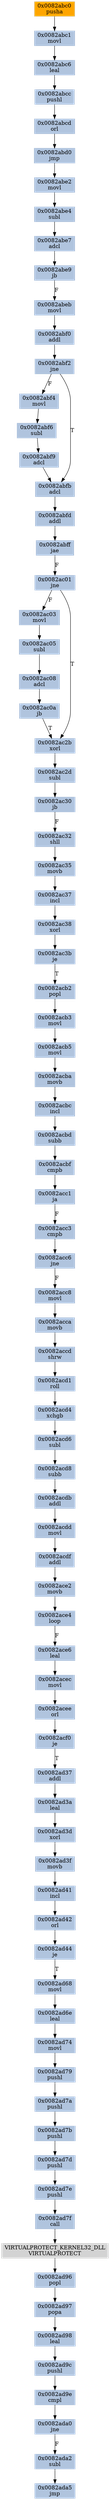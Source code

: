 strict digraph G {
	graph [bgcolor=transparent,
		name=G
	];
	node [color=lightsteelblue,
		fillcolor=lightsteelblue,
		shape=rectangle,
		style=filled
	];
	"0x0082ad74"	[label="0x0082ad74
movl"];
	"0x0082ad79"	[label="0x0082ad79
pushl"];
	"0x0082ad74" -> "0x0082ad79"	[color="#000000"];
	"0x0082ad3d"	[label="0x0082ad3d
xorl"];
	"0x0082ad3f"	[label="0x0082ad3f
movb"];
	"0x0082ad3d" -> "0x0082ad3f"	[color="#000000"];
	"0x0082ad97"	[label="0x0082ad97
popa"];
	"0x0082ad98"	[label="0x0082ad98
leal"];
	"0x0082ad97" -> "0x0082ad98"	[color="#000000"];
	"0x0082acdd"	[label="0x0082acdd
movl"];
	"0x0082acdf"	[label="0x0082acdf
addl"];
	"0x0082acdd" -> "0x0082acdf"	[color="#000000"];
	"0x0082acbc"	[label="0x0082acbc
incl"];
	"0x0082acbd"	[label="0x0082acbd
subb"];
	"0x0082acbc" -> "0x0082acbd"	[color="#000000"];
	"0x0082ad7d"	[label="0x0082ad7d
pushl"];
	"0x0082ad7e"	[label="0x0082ad7e
pushl"];
	"0x0082ad7d" -> "0x0082ad7e"	[color="#000000"];
	"0x0082acca"	[label="0x0082acca
movb"];
	"0x0082accd"	[label="0x0082accd
shrw"];
	"0x0082acca" -> "0x0082accd"	[color="#000000"];
	"0x0082ada0"	[label="0x0082ada0
jne"];
	"0x0082ada2"	[label="0x0082ada2
subl"];
	"0x0082ada0" -> "0x0082ada2"	[color="#000000",
		label=F];
	"0x0082ad6e"	[label="0x0082ad6e
leal"];
	"0x0082ad6e" -> "0x0082ad74"	[color="#000000"];
	"0x0082acec"	[label="0x0082acec
movl"];
	"0x0082acee"	[label="0x0082acee
orl"];
	"0x0082acec" -> "0x0082acee"	[color="#000000"];
	"0x0082acc6"	[label="0x0082acc6
jne"];
	"0x0082acc8"	[label="0x0082acc8
movl"];
	"0x0082acc6" -> "0x0082acc8"	[color="#000000",
		label=F];
	"0x0082ac38"	[label="0x0082ac38
xorl"];
	"0x0082ac3b"	[label="0x0082ac3b
je"];
	"0x0082ac38" -> "0x0082ac3b"	[color="#000000"];
	VIRTUALPROTECT_KERNEL32_DLL	[color=lightgrey,
		fillcolor=lightgrey,
		label="VIRTUALPROTECT_KERNEL32_DLL
VIRTUALPROTECT"];
	"0x0082ad96"	[label="0x0082ad96
popl"];
	VIRTUALPROTECT_KERNEL32_DLL -> "0x0082ad96"	[color="#000000"];
	"0x0082acba"	[label="0x0082acba
movb"];
	"0x0082acba" -> "0x0082acbc"	[color="#000000"];
	"0x0082acd1"	[label="0x0082acd1
roll"];
	"0x0082accd" -> "0x0082acd1"	[color="#000000"];
	"0x0082acc3"	[label="0x0082acc3
cmpb"];
	"0x0082acc3" -> "0x0082acc6"	[color="#000000"];
	"0x0082abe9"	[label="0x0082abe9
jb"];
	"0x0082abeb"	[label="0x0082abeb
movl"];
	"0x0082abe9" -> "0x0082abeb"	[color="#000000",
		label=F];
	"0x0082acbf"	[label="0x0082acbf
cmpb"];
	"0x0082acbd" -> "0x0082acbf"	[color="#000000"];
	"0x0082ace4"	[label="0x0082ace4
loop"];
	"0x0082ace6"	[label="0x0082ace6
leal"];
	"0x0082ace4" -> "0x0082ace6"	[color="#000000",
		label=F];
	"0x0082abf2"	[label="0x0082abf2
jne"];
	"0x0082abf4"	[label="0x0082abf4
movl"];
	"0x0082abf2" -> "0x0082abf4"	[color="#000000",
		label=F];
	"0x0082abfb"	[label="0x0082abfb
adcl"];
	"0x0082abf2" -> "0x0082abfb"	[color="#000000",
		label=T];
	"0x0082acb3"	[label="0x0082acb3
movl"];
	"0x0082acb5"	[label="0x0082acb5
movl"];
	"0x0082acb3" -> "0x0082acb5"	[color="#000000"];
	"0x0082acc1"	[label="0x0082acc1
ja"];
	"0x0082acc1" -> "0x0082acc3"	[color="#000000",
		label=F];
	"0x0082abcc"	[label="0x0082abcc
pushl"];
	"0x0082abcd"	[label="0x0082abcd
orl"];
	"0x0082abcc" -> "0x0082abcd"	[color="#000000"];
	"0x0082abf0"	[label="0x0082abf0
addl"];
	"0x0082abeb" -> "0x0082abf0"	[color="#000000"];
	"0x0082acf0"	[label="0x0082acf0
je"];
	"0x0082ad37"	[label="0x0082ad37
addl"];
	"0x0082acf0" -> "0x0082ad37"	[color="#000000",
		label=T];
	"0x0082abe2"	[label="0x0082abe2
movl"];
	"0x0082abe4"	[label="0x0082abe4
subl"];
	"0x0082abe2" -> "0x0082abe4"	[color="#000000"];
	"0x0082ad7b"	[label="0x0082ad7b
pushl"];
	"0x0082ad7b" -> "0x0082ad7d"	[color="#000000"];
	"0x0082acdb"	[label="0x0082acdb
addl"];
	"0x0082acdb" -> "0x0082acdd"	[color="#000000"];
	"0x0082ad96" -> "0x0082ad97"	[color="#000000"];
	"0x0082ad9c"	[label="0x0082ad9c
pushl"];
	"0x0082ad98" -> "0x0082ad9c"	[color="#000000"];
	"0x0082ac32"	[label="0x0082ac32
shll"];
	"0x0082ac35"	[label="0x0082ac35
movb"];
	"0x0082ac32" -> "0x0082ac35"	[color="#000000"];
	"0x0082ad41"	[label="0x0082ad41
incl"];
	"0x0082ad42"	[label="0x0082ad42
orl"];
	"0x0082ad41" -> "0x0082ad42"	[color="#000000"];
	"0x0082abf6"	[label="0x0082abf6
subl"];
	"0x0082abf4" -> "0x0082abf6"	[color="#000000"];
	"0x0082abf0" -> "0x0082abf2"	[color="#000000"];
	"0x0082ad7f"	[label="0x0082ad7f
call"];
	"0x0082ad7e" -> "0x0082ad7f"	[color="#000000"];
	"0x0082ad3a"	[label="0x0082ad3a
leal"];
	"0x0082ad37" -> "0x0082ad3a"	[color="#000000"];
	"0x0082ace2"	[label="0x0082ace2
movb"];
	"0x0082acdf" -> "0x0082ace2"	[color="#000000"];
	"0x0082ad7f" -> VIRTUALPROTECT_KERNEL32_DLL	[color="#000000"];
	"0x0082ac30"	[label="0x0082ac30
jb"];
	"0x0082ac30" -> "0x0082ac32"	[color="#000000",
		label=F];
	"0x0082abc6"	[label="0x0082abc6
leal"];
	"0x0082abc6" -> "0x0082abcc"	[color="#000000"];
	"0x0082acb2"	[label="0x0082acb2
popl"];
	"0x0082acb2" -> "0x0082acb3"	[color="#000000"];
	"0x0082ad44"	[label="0x0082ad44
je"];
	"0x0082ad68"	[label="0x0082ad68
movl"];
	"0x0082ad44" -> "0x0082ad68"	[color="#000000",
		label=T];
	"0x0082abe7"	[label="0x0082abe7
adcl"];
	"0x0082abe4" -> "0x0082abe7"	[color="#000000"];
	"0x0082abfd"	[label="0x0082abfd
addl"];
	"0x0082abfb" -> "0x0082abfd"	[color="#000000"];
	"0x0082ac08"	[label="0x0082ac08
adcl"];
	"0x0082ac0a"	[label="0x0082ac0a
jb"];
	"0x0082ac08" -> "0x0082ac0a"	[color="#000000"];
	"0x0082abff"	[label="0x0082abff
jae"];
	"0x0082abfd" -> "0x0082abff"	[color="#000000"];
	"0x0082ace2" -> "0x0082ace4"	[color="#000000"];
	"0x0082ac05"	[label="0x0082ac05
subl"];
	"0x0082ac05" -> "0x0082ac08"	[color="#000000"];
	"0x0082abc0"	[color=lightgrey,
		fillcolor=orange,
		label="0x0082abc0
pusha"];
	"0x0082abc1"	[label="0x0082abc1
movl"];
	"0x0082abc0" -> "0x0082abc1"	[color="#000000"];
	"0x0082ad9e"	[label="0x0082ad9e
cmpl"];
	"0x0082ad9e" -> "0x0082ada0"	[color="#000000"];
	"0x0082ac03"	[label="0x0082ac03
movl"];
	"0x0082ac03" -> "0x0082ac05"	[color="#000000"];
	"0x0082abc1" -> "0x0082abc6"	[color="#000000"];
	"0x0082ac2d"	[label="0x0082ac2d
subl"];
	"0x0082ac2d" -> "0x0082ac30"	[color="#000000"];
	"0x0082ad3f" -> "0x0082ad41"	[color="#000000"];
	"0x0082ac2b"	[label="0x0082ac2b
xorl"];
	"0x0082ac2b" -> "0x0082ac2d"	[color="#000000"];
	"0x0082abf9"	[label="0x0082abf9
adcl"];
	"0x0082abf6" -> "0x0082abf9"	[color="#000000"];
	"0x0082ad7a"	[label="0x0082ad7a
pushl"];
	"0x0082ad79" -> "0x0082ad7a"	[color="#000000"];
	"0x0082ac37"	[label="0x0082ac37
incl"];
	"0x0082ac37" -> "0x0082ac38"	[color="#000000"];
	"0x0082abe7" -> "0x0082abe9"	[color="#000000"];
	"0x0082ad42" -> "0x0082ad44"	[color="#000000"];
	"0x0082acd6"	[label="0x0082acd6
subl"];
	"0x0082acd8"	[label="0x0082acd8
subb"];
	"0x0082acd6" -> "0x0082acd8"	[color="#000000"];
	"0x0082ad3a" -> "0x0082ad3d"	[color="#000000"];
	"0x0082abf9" -> "0x0082abfb"	[color="#000000"];
	"0x0082acee" -> "0x0082acf0"	[color="#000000"];
	"0x0082abd0"	[label="0x0082abd0
jmp"];
	"0x0082abd0" -> "0x0082abe2"	[color="#000000"];
	"0x0082ac35" -> "0x0082ac37"	[color="#000000"];
	"0x0082ada5"	[label="0x0082ada5
jmp"];
	"0x0082ad68" -> "0x0082ad6e"	[color="#000000"];
	"0x0082ad9c" -> "0x0082ad9e"	[color="#000000"];
	"0x0082ac01"	[label="0x0082ac01
jne"];
	"0x0082ac01" -> "0x0082ac03"	[color="#000000",
		label=F];
	"0x0082ac01" -> "0x0082ac2b"	[color="#000000",
		label=T];
	"0x0082ac0a" -> "0x0082ac2b"	[color="#000000",
		label=T];
	"0x0082acd4"	[label="0x0082acd4
xchgb"];
	"0x0082acd4" -> "0x0082acd6"	[color="#000000"];
	"0x0082ad7a" -> "0x0082ad7b"	[color="#000000"];
	"0x0082acbf" -> "0x0082acc1"	[color="#000000"];
	"0x0082acc8" -> "0x0082acca"	[color="#000000"];
	"0x0082acb5" -> "0x0082acba"	[color="#000000"];
	"0x0082ace6" -> "0x0082acec"	[color="#000000"];
	"0x0082ac3b" -> "0x0082acb2"	[color="#000000",
		label=T];
	"0x0082acd1" -> "0x0082acd4"	[color="#000000"];
	"0x0082abff" -> "0x0082ac01"	[color="#000000",
		label=F];
	"0x0082acd8" -> "0x0082acdb"	[color="#000000"];
	"0x0082ada2" -> "0x0082ada5"	[color="#000000"];
	"0x0082abcd" -> "0x0082abd0"	[color="#000000"];
}
